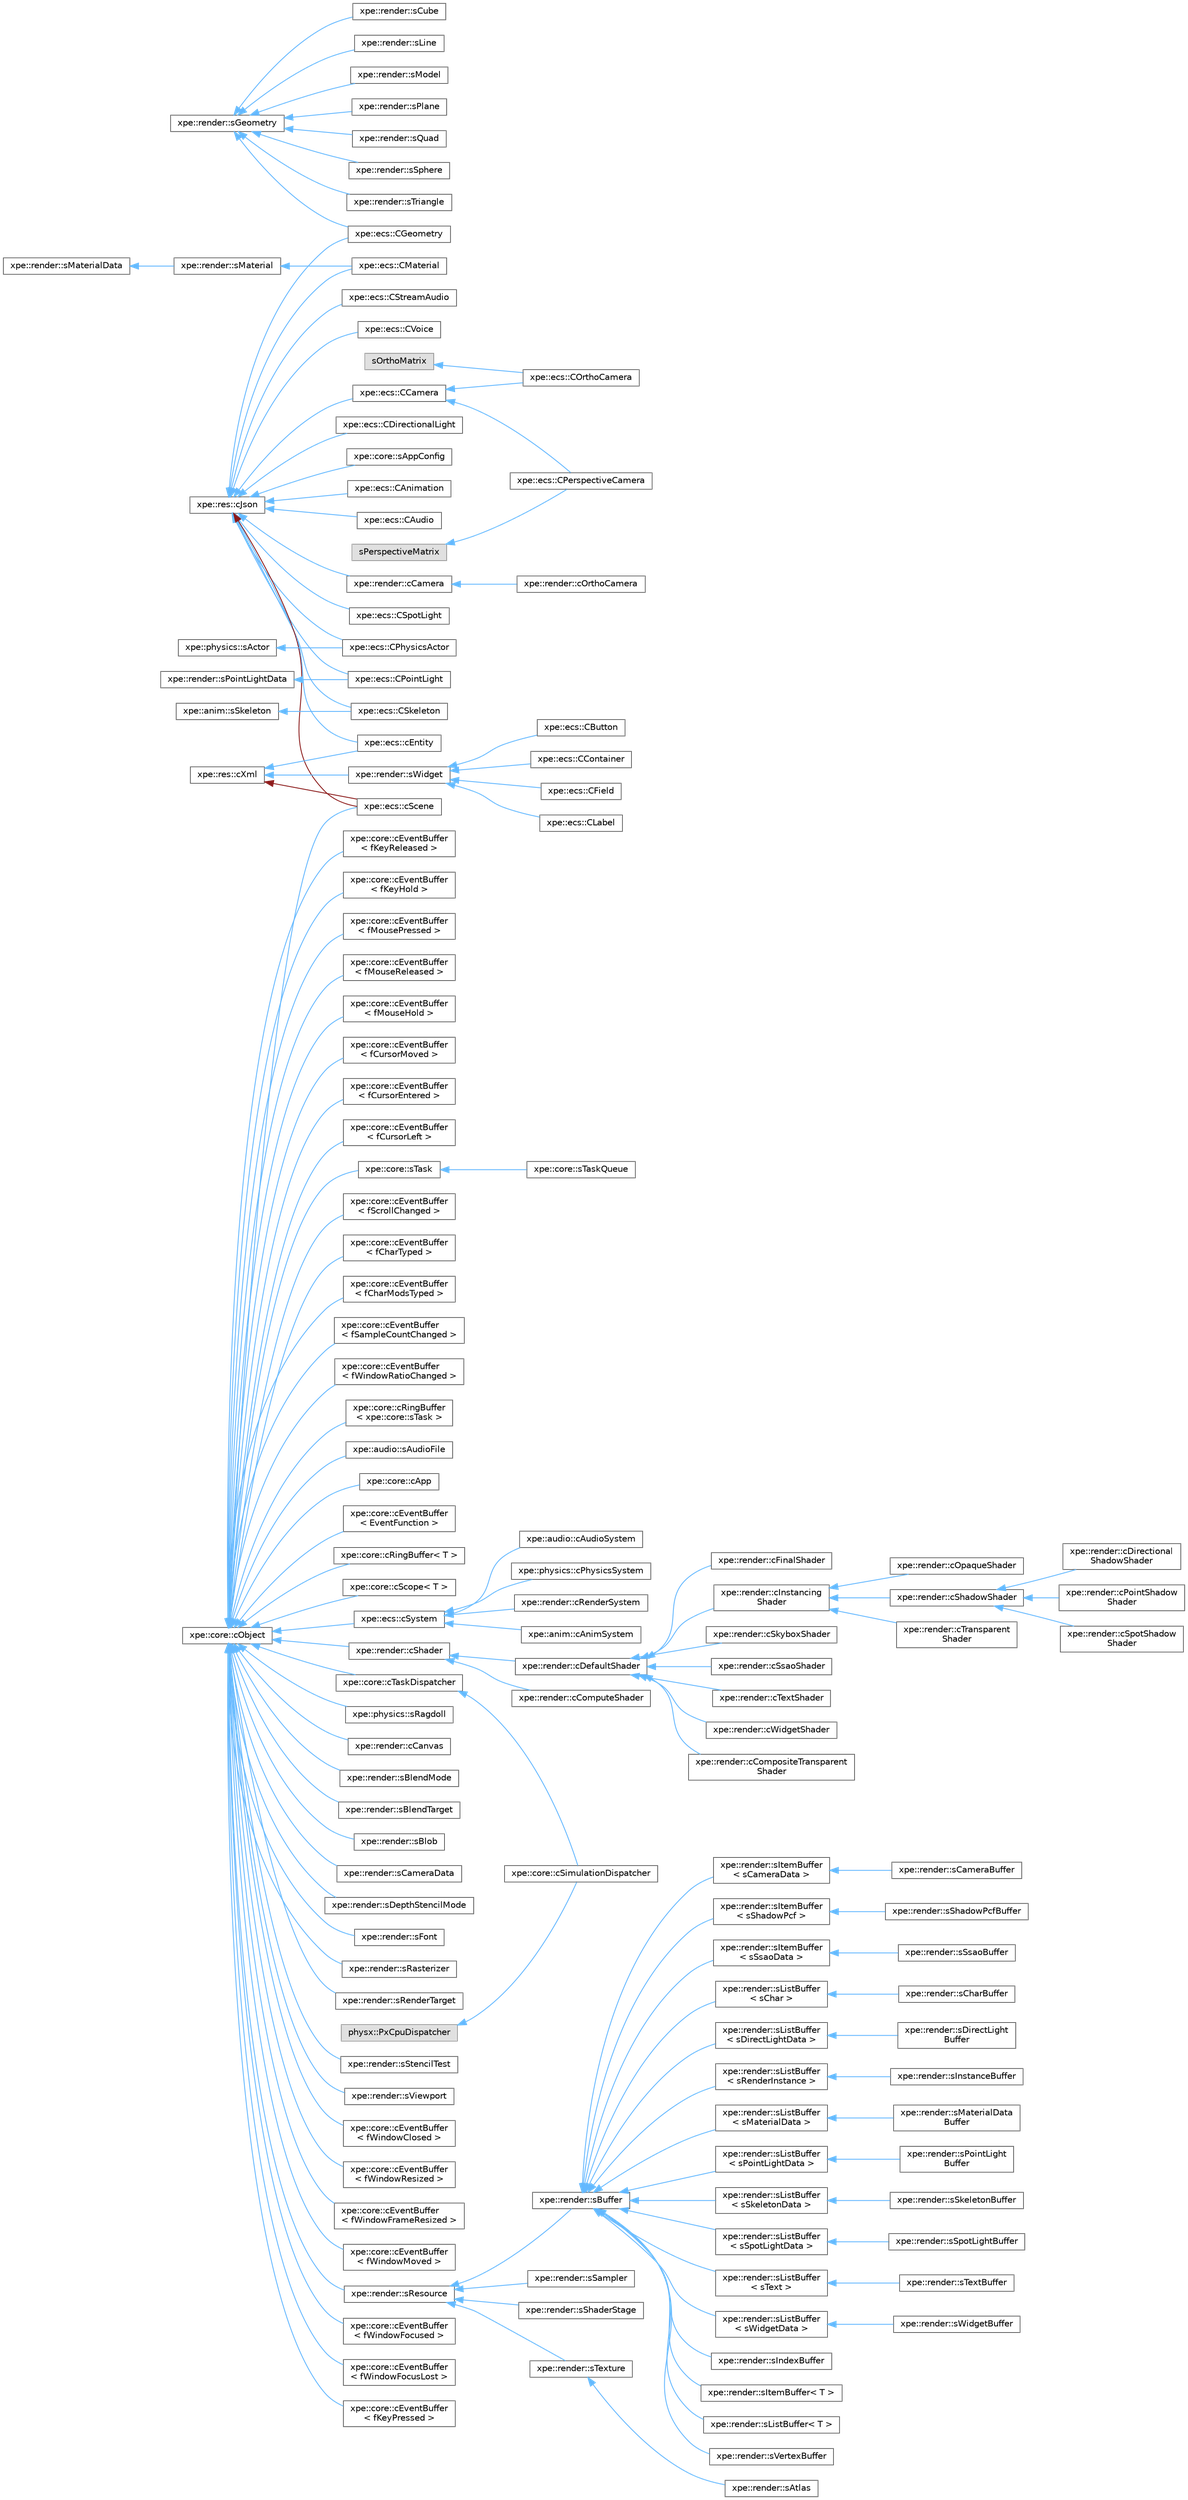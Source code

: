 digraph "Graphical Class Hierarchy"
{
 // LATEX_PDF_SIZE
  bgcolor="transparent";
  edge [fontname=Helvetica,fontsize=10,labelfontname=Helvetica,labelfontsize=10];
  node [fontname=Helvetica,fontsize=10,shape=box,height=0.2,width=0.4];
  rankdir="LR";
  Node0 [id="Node000000",label="xpe::res::cJson",height=0.2,width=0.4,color="grey40", fillcolor="white", style="filled",URL="$classxpe_1_1res_1_1c_json.html",tooltip=" "];
  Node0 -> Node1 [id="edge15_Node000000_Node000001",dir="back",color="steelblue1",style="solid",tooltip=" "];
  Node1 [id="Node000001",label="xpe::core::sAppConfig",height=0.2,width=0.4,color="grey40", fillcolor="white", style="filled",URL="$structxpe_1_1core_1_1s_app_config.html",tooltip=" "];
  Node0 -> Node2 [id="edge16_Node000000_Node000002",dir="back",color="steelblue1",style="solid",tooltip=" "];
  Node2 [id="Node000002",label="xpe::ecs::CAnimation",height=0.2,width=0.4,color="grey40", fillcolor="white", style="filled",URL="$structxpe_1_1ecs_1_1_c_animation.html",tooltip=" "];
  Node0 -> Node3 [id="edge17_Node000000_Node000003",dir="back",color="steelblue1",style="solid",tooltip=" "];
  Node3 [id="Node000003",label="xpe::ecs::CAudio",height=0.2,width=0.4,color="grey40", fillcolor="white", style="filled",URL="$structxpe_1_1ecs_1_1_c_audio.html",tooltip=" "];
  Node0 -> Node4 [id="edge18_Node000000_Node000004",dir="back",color="steelblue1",style="solid",tooltip=" "];
  Node4 [id="Node000004",label="xpe::ecs::CCamera",height=0.2,width=0.4,color="grey40", fillcolor="white", style="filled",URL="$structxpe_1_1ecs_1_1_c_camera.html",tooltip=" "];
  Node4 -> Node5 [id="edge19_Node000004_Node000005",dir="back",color="steelblue1",style="solid",tooltip=" "];
  Node5 [id="Node000005",label="xpe::ecs::COrthoCamera",height=0.2,width=0.4,color="grey40", fillcolor="white", style="filled",URL="$structxpe_1_1ecs_1_1_c_ortho_camera.html",tooltip=" "];
  Node4 -> Node7 [id="edge20_Node000004_Node000007",dir="back",color="steelblue1",style="solid",tooltip=" "];
  Node7 [id="Node000007",label="xpe::ecs::CPerspectiveCamera",height=0.2,width=0.4,color="grey40", fillcolor="white", style="filled",URL="$structxpe_1_1ecs_1_1_c_perspective_camera.html",tooltip=" "];
  Node0 -> Node9 [id="edge21_Node000000_Node000009",dir="back",color="steelblue1",style="solid",tooltip=" "];
  Node9 [id="Node000009",label="xpe::ecs::CDirectionalLight",height=0.2,width=0.4,color="grey40", fillcolor="white", style="filled",URL="$structxpe_1_1ecs_1_1_c_directional_light.html",tooltip=" "];
  Node0 -> Node10 [id="edge22_Node000000_Node000010",dir="back",color="steelblue1",style="solid",tooltip=" "];
  Node10 [id="Node000010",label="xpe::ecs::CGeometry",height=0.2,width=0.4,color="grey40", fillcolor="white", style="filled",URL="$structxpe_1_1ecs_1_1_c_geometry.html",tooltip=" "];
  Node0 -> Node19 [id="edge23_Node000000_Node000019",dir="back",color="steelblue1",style="solid",tooltip=" "];
  Node19 [id="Node000019",label="xpe::ecs::CMaterial",height=0.2,width=0.4,color="grey40", fillcolor="white", style="filled",URL="$structxpe_1_1ecs_1_1_c_material.html",tooltip=" "];
  Node0 -> Node22 [id="edge24_Node000000_Node000022",dir="back",color="steelblue1",style="solid",tooltip=" "];
  Node22 [id="Node000022",label="xpe::ecs::CPhysicsActor",height=0.2,width=0.4,color="grey40", fillcolor="white", style="filled",URL="$structxpe_1_1ecs_1_1_c_physics_actor.html",tooltip=" "];
  Node0 -> Node24 [id="edge25_Node000000_Node000024",dir="back",color="steelblue1",style="solid",tooltip=" "];
  Node24 [id="Node000024",label="xpe::ecs::CPointLight",height=0.2,width=0.4,color="grey40", fillcolor="white", style="filled",URL="$structxpe_1_1ecs_1_1_c_point_light.html",tooltip=" "];
  Node0 -> Node26 [id="edge26_Node000000_Node000026",dir="back",color="steelblue1",style="solid",tooltip=" "];
  Node26 [id="Node000026",label="xpe::ecs::CSkeleton",height=0.2,width=0.4,color="grey40", fillcolor="white", style="filled",URL="$structxpe_1_1ecs_1_1_c_skeleton.html",tooltip=" "];
  Node0 -> Node28 [id="edge27_Node000000_Node000028",dir="back",color="steelblue1",style="solid",tooltip=" "];
  Node28 [id="Node000028",label="xpe::ecs::CSpotLight",height=0.2,width=0.4,color="grey40", fillcolor="white", style="filled",URL="$structxpe_1_1ecs_1_1_c_spot_light.html",tooltip=" "];
  Node0 -> Node29 [id="edge28_Node000000_Node000029",dir="back",color="steelblue1",style="solid",tooltip=" "];
  Node29 [id="Node000029",label="xpe::ecs::CStreamAudio",height=0.2,width=0.4,color="grey40", fillcolor="white", style="filled",URL="$structxpe_1_1ecs_1_1_c_stream_audio.html",tooltip=" "];
  Node0 -> Node30 [id="edge29_Node000000_Node000030",dir="back",color="steelblue1",style="solid",tooltip=" "];
  Node30 [id="Node000030",label="xpe::ecs::CVoice",height=0.2,width=0.4,color="grey40", fillcolor="white", style="filled",URL="$structxpe_1_1ecs_1_1_c_voice.html",tooltip=" "];
  Node0 -> Node31 [id="edge30_Node000000_Node000031",dir="back",color="steelblue1",style="solid",tooltip=" "];
  Node31 [id="Node000031",label="xpe::ecs::cEntity",height=0.2,width=0.4,color="grey40", fillcolor="white", style="filled",URL="$classxpe_1_1ecs_1_1c_entity.html",tooltip=" "];
  Node0 -> Node33 [id="edge31_Node000000_Node000033",dir="back",color="firebrick4",style="solid",tooltip=" "];
  Node33 [id="Node000033",label="xpe::ecs::cScene",height=0.2,width=0.4,color="grey40", fillcolor="white", style="filled",URL="$classxpe_1_1ecs_1_1c_scene.html",tooltip=" "];
  Node0 -> Node138 [id="edge32_Node000000_Node000138",dir="back",color="steelblue1",style="solid",tooltip=" "];
  Node138 [id="Node000138",label="xpe::render::cCamera",height=0.2,width=0.4,color="grey40", fillcolor="white", style="filled",URL="$classxpe_1_1render_1_1c_camera.html",tooltip=" "];
  Node138 -> Node139 [id="edge33_Node000138_Node000139",dir="back",color="steelblue1",style="solid",tooltip=" "];
  Node139 [id="Node000139",label="xpe::render::cOrthoCamera",height=0.2,width=0.4,color="grey40", fillcolor="white", style="filled",URL="$classxpe_1_1render_1_1c_ortho_camera.html",tooltip=" "];
  Node34 [id="Node000034",label="xpe::core::cObject",height=0.2,width=0.4,color="grey40", fillcolor="white", style="filled",URL="$classxpe_1_1core_1_1c_object.html",tooltip=" "];
  Node34 -> Node35 [id="edge34_Node000034_Node000035",dir="back",color="steelblue1",style="solid",tooltip=" "];
  Node35 [id="Node000035",label="xpe::core::cEventBuffer\l\< fWindowClosed \>",height=0.2,width=0.4,color="grey40", fillcolor="white", style="filled",URL="$classxpe_1_1core_1_1c_event_buffer.html",tooltip=" "];
  Node34 -> Node36 [id="edge35_Node000034_Node000036",dir="back",color="steelblue1",style="solid",tooltip=" "];
  Node36 [id="Node000036",label="xpe::core::cEventBuffer\l\< fWindowResized \>",height=0.2,width=0.4,color="grey40", fillcolor="white", style="filled",URL="$classxpe_1_1core_1_1c_event_buffer.html",tooltip=" "];
  Node34 -> Node37 [id="edge36_Node000034_Node000037",dir="back",color="steelblue1",style="solid",tooltip=" "];
  Node37 [id="Node000037",label="xpe::core::cEventBuffer\l\< fWindowFrameResized \>",height=0.2,width=0.4,color="grey40", fillcolor="white", style="filled",URL="$classxpe_1_1core_1_1c_event_buffer.html",tooltip=" "];
  Node34 -> Node38 [id="edge37_Node000034_Node000038",dir="back",color="steelblue1",style="solid",tooltip=" "];
  Node38 [id="Node000038",label="xpe::core::cEventBuffer\l\< fWindowMoved \>",height=0.2,width=0.4,color="grey40", fillcolor="white", style="filled",URL="$classxpe_1_1core_1_1c_event_buffer.html",tooltip=" "];
  Node34 -> Node39 [id="edge38_Node000034_Node000039",dir="back",color="steelblue1",style="solid",tooltip=" "];
  Node39 [id="Node000039",label="xpe::core::cEventBuffer\l\< fWindowFocused \>",height=0.2,width=0.4,color="grey40", fillcolor="white", style="filled",URL="$classxpe_1_1core_1_1c_event_buffer.html",tooltip=" "];
  Node34 -> Node40 [id="edge39_Node000034_Node000040",dir="back",color="steelblue1",style="solid",tooltip=" "];
  Node40 [id="Node000040",label="xpe::core::cEventBuffer\l\< fWindowFocusLost \>",height=0.2,width=0.4,color="grey40", fillcolor="white", style="filled",URL="$classxpe_1_1core_1_1c_event_buffer.html",tooltip=" "];
  Node34 -> Node41 [id="edge40_Node000034_Node000041",dir="back",color="steelblue1",style="solid",tooltip=" "];
  Node41 [id="Node000041",label="xpe::core::cEventBuffer\l\< fKeyPressed \>",height=0.2,width=0.4,color="grey40", fillcolor="white", style="filled",URL="$classxpe_1_1core_1_1c_event_buffer.html",tooltip=" "];
  Node34 -> Node42 [id="edge41_Node000034_Node000042",dir="back",color="steelblue1",style="solid",tooltip=" "];
  Node42 [id="Node000042",label="xpe::core::cEventBuffer\l\< fKeyReleased \>",height=0.2,width=0.4,color="grey40", fillcolor="white", style="filled",URL="$classxpe_1_1core_1_1c_event_buffer.html",tooltip=" "];
  Node34 -> Node43 [id="edge42_Node000034_Node000043",dir="back",color="steelblue1",style="solid",tooltip=" "];
  Node43 [id="Node000043",label="xpe::core::cEventBuffer\l\< fKeyHold \>",height=0.2,width=0.4,color="grey40", fillcolor="white", style="filled",URL="$classxpe_1_1core_1_1c_event_buffer.html",tooltip=" "];
  Node34 -> Node44 [id="edge43_Node000034_Node000044",dir="back",color="steelblue1",style="solid",tooltip=" "];
  Node44 [id="Node000044",label="xpe::core::cEventBuffer\l\< fMousePressed \>",height=0.2,width=0.4,color="grey40", fillcolor="white", style="filled",URL="$classxpe_1_1core_1_1c_event_buffer.html",tooltip=" "];
  Node34 -> Node45 [id="edge44_Node000034_Node000045",dir="back",color="steelblue1",style="solid",tooltip=" "];
  Node45 [id="Node000045",label="xpe::core::cEventBuffer\l\< fMouseReleased \>",height=0.2,width=0.4,color="grey40", fillcolor="white", style="filled",URL="$classxpe_1_1core_1_1c_event_buffer.html",tooltip=" "];
  Node34 -> Node46 [id="edge45_Node000034_Node000046",dir="back",color="steelblue1",style="solid",tooltip=" "];
  Node46 [id="Node000046",label="xpe::core::cEventBuffer\l\< fMouseHold \>",height=0.2,width=0.4,color="grey40", fillcolor="white", style="filled",URL="$classxpe_1_1core_1_1c_event_buffer.html",tooltip=" "];
  Node34 -> Node47 [id="edge46_Node000034_Node000047",dir="back",color="steelblue1",style="solid",tooltip=" "];
  Node47 [id="Node000047",label="xpe::core::cEventBuffer\l\< fCursorMoved \>",height=0.2,width=0.4,color="grey40", fillcolor="white", style="filled",URL="$classxpe_1_1core_1_1c_event_buffer.html",tooltip=" "];
  Node34 -> Node48 [id="edge47_Node000034_Node000048",dir="back",color="steelblue1",style="solid",tooltip=" "];
  Node48 [id="Node000048",label="xpe::core::cEventBuffer\l\< fCursorEntered \>",height=0.2,width=0.4,color="grey40", fillcolor="white", style="filled",URL="$classxpe_1_1core_1_1c_event_buffer.html",tooltip=" "];
  Node34 -> Node49 [id="edge48_Node000034_Node000049",dir="back",color="steelblue1",style="solid",tooltip=" "];
  Node49 [id="Node000049",label="xpe::core::cEventBuffer\l\< fCursorLeft \>",height=0.2,width=0.4,color="grey40", fillcolor="white", style="filled",URL="$classxpe_1_1core_1_1c_event_buffer.html",tooltip=" "];
  Node34 -> Node50 [id="edge49_Node000034_Node000050",dir="back",color="steelblue1",style="solid",tooltip=" "];
  Node50 [id="Node000050",label="xpe::core::cEventBuffer\l\< fScrollChanged \>",height=0.2,width=0.4,color="grey40", fillcolor="white", style="filled",URL="$classxpe_1_1core_1_1c_event_buffer.html",tooltip=" "];
  Node34 -> Node51 [id="edge50_Node000034_Node000051",dir="back",color="steelblue1",style="solid",tooltip=" "];
  Node51 [id="Node000051",label="xpe::core::cEventBuffer\l\< fCharTyped \>",height=0.2,width=0.4,color="grey40", fillcolor="white", style="filled",URL="$classxpe_1_1core_1_1c_event_buffer.html",tooltip=" "];
  Node34 -> Node52 [id="edge51_Node000034_Node000052",dir="back",color="steelblue1",style="solid",tooltip=" "];
  Node52 [id="Node000052",label="xpe::core::cEventBuffer\l\< fCharModsTyped \>",height=0.2,width=0.4,color="grey40", fillcolor="white", style="filled",URL="$classxpe_1_1core_1_1c_event_buffer.html",tooltip=" "];
  Node34 -> Node53 [id="edge52_Node000034_Node000053",dir="back",color="steelblue1",style="solid",tooltip=" "];
  Node53 [id="Node000053",label="xpe::core::cEventBuffer\l\< fSampleCountChanged \>",height=0.2,width=0.4,color="grey40", fillcolor="white", style="filled",URL="$classxpe_1_1core_1_1c_event_buffer.html",tooltip=" "];
  Node34 -> Node54 [id="edge53_Node000034_Node000054",dir="back",color="steelblue1",style="solid",tooltip=" "];
  Node54 [id="Node000054",label="xpe::core::cEventBuffer\l\< fWindowRatioChanged \>",height=0.2,width=0.4,color="grey40", fillcolor="white", style="filled",URL="$classxpe_1_1core_1_1c_event_buffer.html",tooltip=" "];
  Node34 -> Node55 [id="edge54_Node000034_Node000055",dir="back",color="steelblue1",style="solid",tooltip=" "];
  Node55 [id="Node000055",label="xpe::core::cRingBuffer\l\< xpe::core::sTask \>",height=0.2,width=0.4,color="grey40", fillcolor="white", style="filled",URL="$classxpe_1_1core_1_1c_ring_buffer.html",tooltip=" "];
  Node34 -> Node56 [id="edge55_Node000034_Node000056",dir="back",color="steelblue1",style="solid",tooltip=" "];
  Node56 [id="Node000056",label="xpe::audio::sAudioFile",height=0.2,width=0.4,color="grey40", fillcolor="white", style="filled",URL="$structxpe_1_1audio_1_1s_audio_file.html",tooltip=" "];
  Node34 -> Node57 [id="edge56_Node000034_Node000057",dir="back",color="steelblue1",style="solid",tooltip=" "];
  Node57 [id="Node000057",label="xpe::core::cApp",height=0.2,width=0.4,color="grey40", fillcolor="white", style="filled",URL="$classxpe_1_1core_1_1c_app.html",tooltip=" "];
  Node34 -> Node58 [id="edge57_Node000034_Node000058",dir="back",color="steelblue1",style="solid",tooltip=" "];
  Node58 [id="Node000058",label="xpe::core::cEventBuffer\l\< EventFunction \>",height=0.2,width=0.4,color="grey40", fillcolor="white", style="filled",URL="$classxpe_1_1core_1_1c_event_buffer.html",tooltip=" "];
  Node34 -> Node59 [id="edge58_Node000034_Node000059",dir="back",color="steelblue1",style="solid",tooltip=" "];
  Node59 [id="Node000059",label="xpe::core::cRingBuffer\< T \>",height=0.2,width=0.4,color="grey40", fillcolor="white", style="filled",URL="$classxpe_1_1core_1_1c_ring_buffer.html",tooltip=" "];
  Node34 -> Node60 [id="edge59_Node000034_Node000060",dir="back",color="steelblue1",style="solid",tooltip=" "];
  Node60 [id="Node000060",label="xpe::core::cScope\< T \>",height=0.2,width=0.4,color="grey40", fillcolor="white", style="filled",URL="$classxpe_1_1core_1_1c_scope.html",tooltip=" "];
  Node34 -> Node61 [id="edge60_Node000034_Node000061",dir="back",color="steelblue1",style="solid",tooltip=" "];
  Node61 [id="Node000061",label="xpe::core::cTaskDispatcher",height=0.2,width=0.4,color="grey40", fillcolor="white", style="filled",URL="$classxpe_1_1core_1_1c_task_dispatcher.html",tooltip=" "];
  Node61 -> Node62 [id="edge61_Node000061_Node000062",dir="back",color="steelblue1",style="solid",tooltip=" "];
  Node62 [id="Node000062",label="xpe::core::cSimulationDispatcher",height=0.2,width=0.4,color="grey40", fillcolor="white", style="filled",URL="$classxpe_1_1core_1_1c_simulation_dispatcher.html",tooltip=" "];
  Node34 -> Node64 [id="edge62_Node000034_Node000064",dir="back",color="steelblue1",style="solid",tooltip=" "];
  Node64 [id="Node000064",label="xpe::core::sTask",height=0.2,width=0.4,color="grey40", fillcolor="white", style="filled",URL="$structxpe_1_1core_1_1s_task.html",tooltip=" "];
  Node64 -> Node65 [id="edge63_Node000064_Node000065",dir="back",color="steelblue1",style="solid",tooltip=" "];
  Node65 [id="Node000065",label="xpe::core::sTaskQueue",height=0.2,width=0.4,color="grey40", fillcolor="white", style="filled",URL="$structxpe_1_1core_1_1s_task_queue.html",tooltip=" "];
  Node34 -> Node33 [id="edge64_Node000034_Node000033",dir="back",color="steelblue1",style="solid",tooltip=" "];
  Node34 -> Node66 [id="edge65_Node000034_Node000066",dir="back",color="steelblue1",style="solid",tooltip=" "];
  Node66 [id="Node000066",label="xpe::ecs::cSystem",height=0.2,width=0.4,color="grey40", fillcolor="white", style="filled",URL="$classxpe_1_1ecs_1_1c_system.html",tooltip=" "];
  Node66 -> Node67 [id="edge66_Node000066_Node000067",dir="back",color="steelblue1",style="solid",tooltip=" "];
  Node67 [id="Node000067",label="xpe::anim::cAnimSystem",height=0.2,width=0.4,color="grey40", fillcolor="white", style="filled",URL="$classxpe_1_1anim_1_1c_anim_system.html",tooltip=" "];
  Node66 -> Node68 [id="edge67_Node000066_Node000068",dir="back",color="steelblue1",style="solid",tooltip=" "];
  Node68 [id="Node000068",label="xpe::audio::cAudioSystem",height=0.2,width=0.4,color="grey40", fillcolor="white", style="filled",URL="$classxpe_1_1audio_1_1c_audio_system.html",tooltip=" "];
  Node66 -> Node69 [id="edge68_Node000066_Node000069",dir="back",color="steelblue1",style="solid",tooltip=" "];
  Node69 [id="Node000069",label="xpe::physics::cPhysicsSystem",height=0.2,width=0.4,color="grey40", fillcolor="white", style="filled",URL="$classxpe_1_1physics_1_1c_physics_system.html",tooltip=" "];
  Node66 -> Node70 [id="edge69_Node000066_Node000070",dir="back",color="steelblue1",style="solid",tooltip=" "];
  Node70 [id="Node000070",label="xpe::render::cRenderSystem",height=0.2,width=0.4,color="grey40", fillcolor="white", style="filled",URL="$classxpe_1_1render_1_1c_render_system.html",tooltip=" "];
  Node34 -> Node71 [id="edge70_Node000034_Node000071",dir="back",color="steelblue1",style="solid",tooltip=" "];
  Node71 [id="Node000071",label="xpe::physics::sRagdoll",height=0.2,width=0.4,color="grey40", fillcolor="white", style="filled",URL="$structxpe_1_1physics_1_1s_ragdoll.html",tooltip=" "];
  Node34 -> Node72 [id="edge71_Node000034_Node000072",dir="back",color="steelblue1",style="solid",tooltip=" "];
  Node72 [id="Node000072",label="xpe::render::cCanvas",height=0.2,width=0.4,color="grey40", fillcolor="white", style="filled",URL="$classxpe_1_1render_1_1c_canvas.html",tooltip=" "];
  Node34 -> Node73 [id="edge72_Node000034_Node000073",dir="back",color="steelblue1",style="solid",tooltip=" "];
  Node73 [id="Node000073",label="xpe::render::cShader",height=0.2,width=0.4,color="grey40", fillcolor="white", style="filled",URL="$classxpe_1_1render_1_1c_shader.html",tooltip=" "];
  Node73 -> Node74 [id="edge73_Node000073_Node000074",dir="back",color="steelblue1",style="solid",tooltip=" "];
  Node74 [id="Node000074",label="xpe::render::cComputeShader",height=0.2,width=0.4,color="grey40", fillcolor="white", style="filled",URL="$classxpe_1_1render_1_1c_compute_shader.html",tooltip=" "];
  Node73 -> Node75 [id="edge74_Node000073_Node000075",dir="back",color="steelblue1",style="solid",tooltip=" "];
  Node75 [id="Node000075",label="xpe::render::cDefaultShader",height=0.2,width=0.4,color="grey40", fillcolor="white", style="filled",URL="$classxpe_1_1render_1_1c_default_shader.html",tooltip=" "];
  Node75 -> Node76 [id="edge75_Node000075_Node000076",dir="back",color="steelblue1",style="solid",tooltip=" "];
  Node76 [id="Node000076",label="xpe::render::cCompositeTransparent\lShader",height=0.2,width=0.4,color="grey40", fillcolor="white", style="filled",URL="$classxpe_1_1render_1_1c_composite_transparent_shader.html",tooltip=" "];
  Node75 -> Node77 [id="edge76_Node000075_Node000077",dir="back",color="steelblue1",style="solid",tooltip=" "];
  Node77 [id="Node000077",label="xpe::render::cFinalShader",height=0.2,width=0.4,color="grey40", fillcolor="white", style="filled",URL="$classxpe_1_1render_1_1c_final_shader.html",tooltip=" "];
  Node75 -> Node78 [id="edge77_Node000075_Node000078",dir="back",color="steelblue1",style="solid",tooltip=" "];
  Node78 [id="Node000078",label="xpe::render::cInstancing\lShader",height=0.2,width=0.4,color="grey40", fillcolor="white", style="filled",URL="$classxpe_1_1render_1_1c_instancing_shader.html",tooltip=" "];
  Node78 -> Node79 [id="edge78_Node000078_Node000079",dir="back",color="steelblue1",style="solid",tooltip=" "];
  Node79 [id="Node000079",label="xpe::render::cOpaqueShader",height=0.2,width=0.4,color="grey40", fillcolor="white", style="filled",URL="$classxpe_1_1render_1_1c_opaque_shader.html",tooltip=" "];
  Node78 -> Node80 [id="edge79_Node000078_Node000080",dir="back",color="steelblue1",style="solid",tooltip=" "];
  Node80 [id="Node000080",label="xpe::render::cShadowShader",height=0.2,width=0.4,color="grey40", fillcolor="white", style="filled",URL="$classxpe_1_1render_1_1c_shadow_shader.html",tooltip=" "];
  Node80 -> Node81 [id="edge80_Node000080_Node000081",dir="back",color="steelblue1",style="solid",tooltip=" "];
  Node81 [id="Node000081",label="xpe::render::cDirectional\lShadowShader",height=0.2,width=0.4,color="grey40", fillcolor="white", style="filled",URL="$classxpe_1_1render_1_1c_directional_shadow_shader.html",tooltip=" "];
  Node80 -> Node82 [id="edge81_Node000080_Node000082",dir="back",color="steelblue1",style="solid",tooltip=" "];
  Node82 [id="Node000082",label="xpe::render::cPointShadow\lShader",height=0.2,width=0.4,color="grey40", fillcolor="white", style="filled",URL="$classxpe_1_1render_1_1c_point_shadow_shader.html",tooltip=" "];
  Node80 -> Node83 [id="edge82_Node000080_Node000083",dir="back",color="steelblue1",style="solid",tooltip=" "];
  Node83 [id="Node000083",label="xpe::render::cSpotShadow\lShader",height=0.2,width=0.4,color="grey40", fillcolor="white", style="filled",URL="$classxpe_1_1render_1_1c_spot_shadow_shader.html",tooltip=" "];
  Node78 -> Node84 [id="edge83_Node000078_Node000084",dir="back",color="steelblue1",style="solid",tooltip=" "];
  Node84 [id="Node000084",label="xpe::render::cTransparent\lShader",height=0.2,width=0.4,color="grey40", fillcolor="white", style="filled",URL="$classxpe_1_1render_1_1c_transparent_shader.html",tooltip=" "];
  Node75 -> Node85 [id="edge84_Node000075_Node000085",dir="back",color="steelblue1",style="solid",tooltip=" "];
  Node85 [id="Node000085",label="xpe::render::cSkyboxShader",height=0.2,width=0.4,color="grey40", fillcolor="white", style="filled",URL="$classxpe_1_1render_1_1c_skybox_shader.html",tooltip=" "];
  Node75 -> Node86 [id="edge85_Node000075_Node000086",dir="back",color="steelblue1",style="solid",tooltip=" "];
  Node86 [id="Node000086",label="xpe::render::cSsaoShader",height=0.2,width=0.4,color="grey40", fillcolor="white", style="filled",URL="$classxpe_1_1render_1_1c_ssao_shader.html",tooltip=" "];
  Node75 -> Node87 [id="edge86_Node000075_Node000087",dir="back",color="steelblue1",style="solid",tooltip=" "];
  Node87 [id="Node000087",label="xpe::render::cTextShader",height=0.2,width=0.4,color="grey40", fillcolor="white", style="filled",URL="$classxpe_1_1render_1_1c_text_shader.html",tooltip=" "];
  Node75 -> Node88 [id="edge87_Node000075_Node000088",dir="back",color="steelblue1",style="solid",tooltip=" "];
  Node88 [id="Node000088",label="xpe::render::cWidgetShader",height=0.2,width=0.4,color="grey40", fillcolor="white", style="filled",URL="$classxpe_1_1render_1_1c_widget_shader.html",tooltip=" "];
  Node34 -> Node89 [id="edge88_Node000034_Node000089",dir="back",color="steelblue1",style="solid",tooltip=" "];
  Node89 [id="Node000089",label="xpe::render::sBlendMode",height=0.2,width=0.4,color="grey40", fillcolor="white", style="filled",URL="$structxpe_1_1render_1_1s_blend_mode.html",tooltip=" "];
  Node34 -> Node90 [id="edge89_Node000034_Node000090",dir="back",color="steelblue1",style="solid",tooltip=" "];
  Node90 [id="Node000090",label="xpe::render::sBlendTarget",height=0.2,width=0.4,color="grey40", fillcolor="white", style="filled",URL="$structxpe_1_1render_1_1s_blend_target.html",tooltip=" "];
  Node34 -> Node91 [id="edge90_Node000034_Node000091",dir="back",color="steelblue1",style="solid",tooltip=" "];
  Node91 [id="Node000091",label="xpe::render::sBlob",height=0.2,width=0.4,color="grey40", fillcolor="white", style="filled",URL="$structxpe_1_1render_1_1s_blob.html",tooltip=" "];
  Node34 -> Node92 [id="edge91_Node000034_Node000092",dir="back",color="steelblue1",style="solid",tooltip=" "];
  Node92 [id="Node000092",label="xpe::render::sCameraData",height=0.2,width=0.4,color="grey40", fillcolor="white", style="filled",URL="$structxpe_1_1render_1_1s_camera_data.html",tooltip=" "];
  Node34 -> Node93 [id="edge92_Node000034_Node000093",dir="back",color="steelblue1",style="solid",tooltip=" "];
  Node93 [id="Node000093",label="xpe::render::sDepthStencilMode",height=0.2,width=0.4,color="grey40", fillcolor="white", style="filled",URL="$structxpe_1_1render_1_1s_depth_stencil_mode.html",tooltip=" "];
  Node34 -> Node94 [id="edge93_Node000034_Node000094",dir="back",color="steelblue1",style="solid",tooltip=" "];
  Node94 [id="Node000094",label="xpe::render::sFont",height=0.2,width=0.4,color="grey40", fillcolor="white", style="filled",URL="$structxpe_1_1render_1_1s_font.html",tooltip=" "];
  Node34 -> Node95 [id="edge94_Node000034_Node000095",dir="back",color="steelblue1",style="solid",tooltip=" "];
  Node95 [id="Node000095",label="xpe::render::sRasterizer",height=0.2,width=0.4,color="grey40", fillcolor="white", style="filled",URL="$structxpe_1_1render_1_1s_rasterizer.html",tooltip=" "];
  Node34 -> Node96 [id="edge95_Node000034_Node000096",dir="back",color="steelblue1",style="solid",tooltip=" "];
  Node96 [id="Node000096",label="xpe::render::sRenderTarget",height=0.2,width=0.4,color="grey40", fillcolor="white", style="filled",URL="$structxpe_1_1render_1_1s_render_target.html",tooltip=" "];
  Node34 -> Node97 [id="edge96_Node000034_Node000097",dir="back",color="steelblue1",style="solid",tooltip=" "];
  Node97 [id="Node000097",label="xpe::render::sResource",height=0.2,width=0.4,color="grey40", fillcolor="white", style="filled",URL="$structxpe_1_1render_1_1s_resource.html",tooltip=" "];
  Node97 -> Node98 [id="edge97_Node000097_Node000098",dir="back",color="steelblue1",style="solid",tooltip=" "];
  Node98 [id="Node000098",label="xpe::render::sBuffer",height=0.2,width=0.4,color="grey40", fillcolor="white", style="filled",URL="$structxpe_1_1render_1_1s_buffer.html",tooltip=" "];
  Node98 -> Node99 [id="edge98_Node000098_Node000099",dir="back",color="steelblue1",style="solid",tooltip=" "];
  Node99 [id="Node000099",label="xpe::render::sItemBuffer\l\< sCameraData \>",height=0.2,width=0.4,color="grey40", fillcolor="white", style="filled",URL="$structxpe_1_1render_1_1s_item_buffer.html",tooltip=" "];
  Node99 -> Node100 [id="edge99_Node000099_Node000100",dir="back",color="steelblue1",style="solid",tooltip=" "];
  Node100 [id="Node000100",label="xpe::render::sCameraBuffer",height=0.2,width=0.4,color="grey40", fillcolor="white", style="filled",URL="$structxpe_1_1render_1_1s_camera_buffer.html",tooltip=" "];
  Node98 -> Node101 [id="edge100_Node000098_Node000101",dir="back",color="steelblue1",style="solid",tooltip=" "];
  Node101 [id="Node000101",label="xpe::render::sItemBuffer\l\< sShadowPcf \>",height=0.2,width=0.4,color="grey40", fillcolor="white", style="filled",URL="$structxpe_1_1render_1_1s_item_buffer.html",tooltip=" "];
  Node101 -> Node102 [id="edge101_Node000101_Node000102",dir="back",color="steelblue1",style="solid",tooltip=" "];
  Node102 [id="Node000102",label="xpe::render::sShadowPcfBuffer",height=0.2,width=0.4,color="grey40", fillcolor="white", style="filled",URL="$structxpe_1_1render_1_1s_shadow_pcf_buffer.html",tooltip=" "];
  Node98 -> Node103 [id="edge102_Node000098_Node000103",dir="back",color="steelblue1",style="solid",tooltip=" "];
  Node103 [id="Node000103",label="xpe::render::sItemBuffer\l\< sSsaoData \>",height=0.2,width=0.4,color="grey40", fillcolor="white", style="filled",URL="$structxpe_1_1render_1_1s_item_buffer.html",tooltip=" "];
  Node103 -> Node104 [id="edge103_Node000103_Node000104",dir="back",color="steelblue1",style="solid",tooltip=" "];
  Node104 [id="Node000104",label="xpe::render::sSsaoBuffer",height=0.2,width=0.4,color="grey40", fillcolor="white", style="filled",URL="$structxpe_1_1render_1_1s_ssao_buffer.html",tooltip=" "];
  Node98 -> Node105 [id="edge104_Node000098_Node000105",dir="back",color="steelblue1",style="solid",tooltip=" "];
  Node105 [id="Node000105",label="xpe::render::sListBuffer\l\< sChar \>",height=0.2,width=0.4,color="grey40", fillcolor="white", style="filled",URL="$classxpe_1_1render_1_1s_list_buffer.html",tooltip=" "];
  Node105 -> Node106 [id="edge105_Node000105_Node000106",dir="back",color="steelblue1",style="solid",tooltip=" "];
  Node106 [id="Node000106",label="xpe::render::sCharBuffer",height=0.2,width=0.4,color="grey40", fillcolor="white", style="filled",URL="$structxpe_1_1render_1_1s_char_buffer.html",tooltip=" "];
  Node98 -> Node107 [id="edge106_Node000098_Node000107",dir="back",color="steelblue1",style="solid",tooltip=" "];
  Node107 [id="Node000107",label="xpe::render::sListBuffer\l\< sDirectLightData \>",height=0.2,width=0.4,color="grey40", fillcolor="white", style="filled",URL="$classxpe_1_1render_1_1s_list_buffer.html",tooltip=" "];
  Node107 -> Node108 [id="edge107_Node000107_Node000108",dir="back",color="steelblue1",style="solid",tooltip=" "];
  Node108 [id="Node000108",label="xpe::render::sDirectLight\lBuffer",height=0.2,width=0.4,color="grey40", fillcolor="white", style="filled",URL="$structxpe_1_1render_1_1s_direct_light_buffer.html",tooltip=" "];
  Node98 -> Node109 [id="edge108_Node000098_Node000109",dir="back",color="steelblue1",style="solid",tooltip=" "];
  Node109 [id="Node000109",label="xpe::render::sListBuffer\l\< sRenderInstance \>",height=0.2,width=0.4,color="grey40", fillcolor="white", style="filled",URL="$classxpe_1_1render_1_1s_list_buffer.html",tooltip=" "];
  Node109 -> Node110 [id="edge109_Node000109_Node000110",dir="back",color="steelblue1",style="solid",tooltip=" "];
  Node110 [id="Node000110",label="xpe::render::sInstanceBuffer",height=0.2,width=0.4,color="grey40", fillcolor="white", style="filled",URL="$structxpe_1_1render_1_1s_instance_buffer.html",tooltip=" "];
  Node98 -> Node111 [id="edge110_Node000098_Node000111",dir="back",color="steelblue1",style="solid",tooltip=" "];
  Node111 [id="Node000111",label="xpe::render::sListBuffer\l\< sMaterialData \>",height=0.2,width=0.4,color="grey40", fillcolor="white", style="filled",URL="$classxpe_1_1render_1_1s_list_buffer.html",tooltip=" "];
  Node111 -> Node112 [id="edge111_Node000111_Node000112",dir="back",color="steelblue1",style="solid",tooltip=" "];
  Node112 [id="Node000112",label="xpe::render::sMaterialData\lBuffer",height=0.2,width=0.4,color="grey40", fillcolor="white", style="filled",URL="$structxpe_1_1render_1_1s_material_data_buffer.html",tooltip=" "];
  Node98 -> Node113 [id="edge112_Node000098_Node000113",dir="back",color="steelblue1",style="solid",tooltip=" "];
  Node113 [id="Node000113",label="xpe::render::sListBuffer\l\< sPointLightData \>",height=0.2,width=0.4,color="grey40", fillcolor="white", style="filled",URL="$classxpe_1_1render_1_1s_list_buffer.html",tooltip=" "];
  Node113 -> Node114 [id="edge113_Node000113_Node000114",dir="back",color="steelblue1",style="solid",tooltip=" "];
  Node114 [id="Node000114",label="xpe::render::sPointLight\lBuffer",height=0.2,width=0.4,color="grey40", fillcolor="white", style="filled",URL="$structxpe_1_1render_1_1s_point_light_buffer.html",tooltip=" "];
  Node98 -> Node115 [id="edge114_Node000098_Node000115",dir="back",color="steelblue1",style="solid",tooltip=" "];
  Node115 [id="Node000115",label="xpe::render::sListBuffer\l\< sSkeletonData \>",height=0.2,width=0.4,color="grey40", fillcolor="white", style="filled",URL="$classxpe_1_1render_1_1s_list_buffer.html",tooltip=" "];
  Node115 -> Node116 [id="edge115_Node000115_Node000116",dir="back",color="steelblue1",style="solid",tooltip=" "];
  Node116 [id="Node000116",label="xpe::render::sSkeletonBuffer",height=0.2,width=0.4,color="grey40", fillcolor="white", style="filled",URL="$structxpe_1_1render_1_1s_skeleton_buffer.html",tooltip=" "];
  Node98 -> Node117 [id="edge116_Node000098_Node000117",dir="back",color="steelblue1",style="solid",tooltip=" "];
  Node117 [id="Node000117",label="xpe::render::sListBuffer\l\< sSpotLightData \>",height=0.2,width=0.4,color="grey40", fillcolor="white", style="filled",URL="$classxpe_1_1render_1_1s_list_buffer.html",tooltip=" "];
  Node117 -> Node118 [id="edge117_Node000117_Node000118",dir="back",color="steelblue1",style="solid",tooltip=" "];
  Node118 [id="Node000118",label="xpe::render::sSpotLightBuffer",height=0.2,width=0.4,color="grey40", fillcolor="white", style="filled",URL="$structxpe_1_1render_1_1s_spot_light_buffer.html",tooltip=" "];
  Node98 -> Node119 [id="edge118_Node000098_Node000119",dir="back",color="steelblue1",style="solid",tooltip=" "];
  Node119 [id="Node000119",label="xpe::render::sListBuffer\l\< sText \>",height=0.2,width=0.4,color="grey40", fillcolor="white", style="filled",URL="$classxpe_1_1render_1_1s_list_buffer.html",tooltip=" "];
  Node119 -> Node120 [id="edge119_Node000119_Node000120",dir="back",color="steelblue1",style="solid",tooltip=" "];
  Node120 [id="Node000120",label="xpe::render::sTextBuffer",height=0.2,width=0.4,color="grey40", fillcolor="white", style="filled",URL="$structxpe_1_1render_1_1s_text_buffer.html",tooltip=" "];
  Node98 -> Node121 [id="edge120_Node000098_Node000121",dir="back",color="steelblue1",style="solid",tooltip=" "];
  Node121 [id="Node000121",label="xpe::render::sListBuffer\l\< sWidgetData \>",height=0.2,width=0.4,color="grey40", fillcolor="white", style="filled",URL="$classxpe_1_1render_1_1s_list_buffer.html",tooltip=" "];
  Node121 -> Node122 [id="edge121_Node000121_Node000122",dir="back",color="steelblue1",style="solid",tooltip=" "];
  Node122 [id="Node000122",label="xpe::render::sWidgetBuffer",height=0.2,width=0.4,color="grey40", fillcolor="white", style="filled",URL="$structxpe_1_1render_1_1s_widget_buffer.html",tooltip=" "];
  Node98 -> Node123 [id="edge122_Node000098_Node000123",dir="back",color="steelblue1",style="solid",tooltip=" "];
  Node123 [id="Node000123",label="xpe::render::sIndexBuffer",height=0.2,width=0.4,color="grey40", fillcolor="white", style="filled",URL="$structxpe_1_1render_1_1s_index_buffer.html",tooltip=" "];
  Node98 -> Node124 [id="edge123_Node000098_Node000124",dir="back",color="steelblue1",style="solid",tooltip=" "];
  Node124 [id="Node000124",label="xpe::render::sItemBuffer\< T \>",height=0.2,width=0.4,color="grey40", fillcolor="white", style="filled",URL="$structxpe_1_1render_1_1s_item_buffer.html",tooltip=" "];
  Node98 -> Node125 [id="edge124_Node000098_Node000125",dir="back",color="steelblue1",style="solid",tooltip=" "];
  Node125 [id="Node000125",label="xpe::render::sListBuffer\< T \>",height=0.2,width=0.4,color="grey40", fillcolor="white", style="filled",URL="$classxpe_1_1render_1_1s_list_buffer.html",tooltip=" "];
  Node98 -> Node126 [id="edge125_Node000098_Node000126",dir="back",color="steelblue1",style="solid",tooltip=" "];
  Node126 [id="Node000126",label="xpe::render::sVertexBuffer",height=0.2,width=0.4,color="grey40", fillcolor="white", style="filled",URL="$structxpe_1_1render_1_1s_vertex_buffer.html",tooltip=" "];
  Node97 -> Node127 [id="edge126_Node000097_Node000127",dir="back",color="steelblue1",style="solid",tooltip=" "];
  Node127 [id="Node000127",label="xpe::render::sSampler",height=0.2,width=0.4,color="grey40", fillcolor="white", style="filled",URL="$structxpe_1_1render_1_1s_sampler.html",tooltip=" "];
  Node97 -> Node128 [id="edge127_Node000097_Node000128",dir="back",color="steelblue1",style="solid",tooltip=" "];
  Node128 [id="Node000128",label="xpe::render::sShaderStage",height=0.2,width=0.4,color="grey40", fillcolor="white", style="filled",URL="$structxpe_1_1render_1_1s_shader_stage.html",tooltip=" "];
  Node97 -> Node129 [id="edge128_Node000097_Node000129",dir="back",color="steelblue1",style="solid",tooltip=" "];
  Node129 [id="Node000129",label="xpe::render::sTexture",height=0.2,width=0.4,color="grey40", fillcolor="white", style="filled",URL="$structxpe_1_1render_1_1s_texture.html",tooltip=" "];
  Node129 -> Node130 [id="edge129_Node000129_Node000130",dir="back",color="steelblue1",style="solid",tooltip=" "];
  Node130 [id="Node000130",label="xpe::render::sAtlas",height=0.2,width=0.4,color="grey40", fillcolor="white", style="filled",URL="$structxpe_1_1render_1_1s_atlas.html",tooltip=" "];
  Node34 -> Node131 [id="edge130_Node000034_Node000131",dir="back",color="steelblue1",style="solid",tooltip=" "];
  Node131 [id="Node000131",label="xpe::render::sStencilTest",height=0.2,width=0.4,color="grey40", fillcolor="white", style="filled",URL="$structxpe_1_1render_1_1s_stencil_test.html",tooltip=" "];
  Node34 -> Node132 [id="edge131_Node000034_Node000132",dir="back",color="steelblue1",style="solid",tooltip=" "];
  Node132 [id="Node000132",label="xpe::render::sViewport",height=0.2,width=0.4,color="grey40", fillcolor="white", style="filled",URL="$structxpe_1_1render_1_1s_viewport.html",tooltip=" "];
  Node32 [id="Node000032",label="xpe::res::cXml",height=0.2,width=0.4,color="grey40", fillcolor="white", style="filled",URL="$classxpe_1_1res_1_1c_xml.html",tooltip=" "];
  Node32 -> Node31 [id="edge132_Node000032_Node000031",dir="back",color="steelblue1",style="solid",tooltip=" "];
  Node32 -> Node33 [id="edge133_Node000032_Node000033",dir="back",color="firebrick4",style="solid",tooltip=" "];
  Node32 -> Node133 [id="edge134_Node000032_Node000133",dir="back",color="steelblue1",style="solid",tooltip=" "];
  Node133 [id="Node000133",label="xpe::render::sWidget",height=0.2,width=0.4,color="grey40", fillcolor="white", style="filled",URL="$structxpe_1_1render_1_1s_widget.html",tooltip=" "];
  Node133 -> Node134 [id="edge135_Node000133_Node000134",dir="back",color="steelblue1",style="solid",tooltip=" "];
  Node134 [id="Node000134",label="xpe::ecs::CButton",height=0.2,width=0.4,color="grey40", fillcolor="white", style="filled",URL="$structxpe_1_1ecs_1_1_c_button.html",tooltip=" "];
  Node133 -> Node135 [id="edge136_Node000133_Node000135",dir="back",color="steelblue1",style="solid",tooltip=" "];
  Node135 [id="Node000135",label="xpe::ecs::CContainer",height=0.2,width=0.4,color="grey40", fillcolor="white", style="filled",URL="$structxpe_1_1ecs_1_1_c_container.html",tooltip=" "];
  Node133 -> Node136 [id="edge137_Node000133_Node000136",dir="back",color="steelblue1",style="solid",tooltip=" "];
  Node136 [id="Node000136",label="xpe::ecs::CField",height=0.2,width=0.4,color="grey40", fillcolor="white", style="filled",URL="$structxpe_1_1ecs_1_1_c_field.html",tooltip=" "];
  Node133 -> Node137 [id="edge138_Node000133_Node000137",dir="back",color="steelblue1",style="solid",tooltip=" "];
  Node137 [id="Node000137",label="xpe::ecs::CLabel",height=0.2,width=0.4,color="grey40", fillcolor="white", style="filled",URL="$structxpe_1_1ecs_1_1_c_label.html",tooltip=" "];
  Node63 [id="Node000063",label="physx::PxCpuDispatcher",height=0.2,width=0.4,color="grey60", fillcolor="#E0E0E0", style="filled",tooltip=" "];
  Node63 -> Node62 [id="edge139_Node000063_Node000062",dir="back",color="steelblue1",style="solid",tooltip=" "];
  Node23 [id="Node000023",label="xpe::physics::sActor",height=0.2,width=0.4,color="grey40", fillcolor="white", style="filled",URL="$structxpe_1_1physics_1_1s_actor.html",tooltip=" "];
  Node23 -> Node22 [id="edge140_Node000023_Node000022",dir="back",color="steelblue1",style="solid",tooltip=" "];
  Node11 [id="Node000011",label="xpe::render::sGeometry",height=0.2,width=0.4,color="grey40", fillcolor="white", style="filled",URL="$structxpe_1_1render_1_1s_geometry.html",tooltip=" "];
  Node11 -> Node10 [id="edge141_Node000011_Node000010",dir="back",color="steelblue1",style="solid",tooltip=" "];
  Node11 -> Node12 [id="edge142_Node000011_Node000012",dir="back",color="steelblue1",style="solid",tooltip=" "];
  Node12 [id="Node000012",label="xpe::render::sCube",height=0.2,width=0.4,color="grey40", fillcolor="white", style="filled",URL="$structxpe_1_1render_1_1s_cube.html",tooltip=" "];
  Node11 -> Node13 [id="edge143_Node000011_Node000013",dir="back",color="steelblue1",style="solid",tooltip=" "];
  Node13 [id="Node000013",label="xpe::render::sLine",height=0.2,width=0.4,color="grey40", fillcolor="white", style="filled",URL="$structxpe_1_1render_1_1s_line.html",tooltip=" "];
  Node11 -> Node14 [id="edge144_Node000011_Node000014",dir="back",color="steelblue1",style="solid",tooltip=" "];
  Node14 [id="Node000014",label="xpe::render::sModel",height=0.2,width=0.4,color="grey40", fillcolor="white", style="filled",URL="$structxpe_1_1render_1_1s_model.html",tooltip=" "];
  Node11 -> Node15 [id="edge145_Node000011_Node000015",dir="back",color="steelblue1",style="solid",tooltip=" "];
  Node15 [id="Node000015",label="xpe::render::sPlane",height=0.2,width=0.4,color="grey40", fillcolor="white", style="filled",URL="$structxpe_1_1render_1_1s_plane.html",tooltip=" "];
  Node11 -> Node16 [id="edge146_Node000011_Node000016",dir="back",color="steelblue1",style="solid",tooltip=" "];
  Node16 [id="Node000016",label="xpe::render::sQuad",height=0.2,width=0.4,color="grey40", fillcolor="white", style="filled",URL="$structxpe_1_1render_1_1s_quad.html",tooltip=" "];
  Node11 -> Node17 [id="edge147_Node000011_Node000017",dir="back",color="steelblue1",style="solid",tooltip=" "];
  Node17 [id="Node000017",label="xpe::render::sSphere",height=0.2,width=0.4,color="grey40", fillcolor="white", style="filled",URL="$structxpe_1_1render_1_1s_sphere.html",tooltip=" "];
  Node11 -> Node18 [id="edge148_Node000011_Node000018",dir="back",color="steelblue1",style="solid",tooltip=" "];
  Node18 [id="Node000018",label="xpe::render::sTriangle",height=0.2,width=0.4,color="grey40", fillcolor="white", style="filled",URL="$structxpe_1_1render_1_1s_triangle.html",tooltip=" "];
  Node21 [id="Node000021",label="xpe::render::sMaterialData",height=0.2,width=0.4,color="grey40", fillcolor="white", style="filled",URL="$structxpe_1_1render_1_1s_material_data.html",tooltip=" "];
  Node21 -> Node20 [id="edge149_Node000021_Node000020",dir="back",color="steelblue1",style="solid",tooltip=" "];
  Node20 [id="Node000020",label="xpe::render::sMaterial",height=0.2,width=0.4,color="grey40", fillcolor="white", style="filled",URL="$structxpe_1_1render_1_1s_material.html",tooltip=" "];
  Node20 -> Node19 [id="edge150_Node000020_Node000019",dir="back",color="steelblue1",style="solid",tooltip=" "];
  Node6 [id="Node000006",label="sOrthoMatrix",height=0.2,width=0.4,color="grey60", fillcolor="#E0E0E0", style="filled",tooltip=" "];
  Node6 -> Node5 [id="edge151_Node000006_Node000005",dir="back",color="steelblue1",style="solid",tooltip=" "];
  Node8 [id="Node000008",label="sPerspectiveMatrix",height=0.2,width=0.4,color="grey60", fillcolor="#E0E0E0", style="filled",tooltip=" "];
  Node8 -> Node7 [id="edge152_Node000008_Node000007",dir="back",color="steelblue1",style="solid",tooltip=" "];
  Node25 [id="Node000025",label="xpe::render::sPointLightData",height=0.2,width=0.4,color="grey40", fillcolor="white", style="filled",URL="$structxpe_1_1render_1_1s_point_light_data.html",tooltip=" "];
  Node25 -> Node24 [id="edge153_Node000025_Node000024",dir="back",color="steelblue1",style="solid",tooltip=" "];
  Node27 [id="Node000027",label="xpe::anim::sSkeleton",height=0.2,width=0.4,color="grey40", fillcolor="white", style="filled",URL="$structxpe_1_1anim_1_1s_skeleton.html",tooltip=" "];
  Node27 -> Node26 [id="edge154_Node000027_Node000026",dir="back",color="steelblue1",style="solid",tooltip=" "];
}
